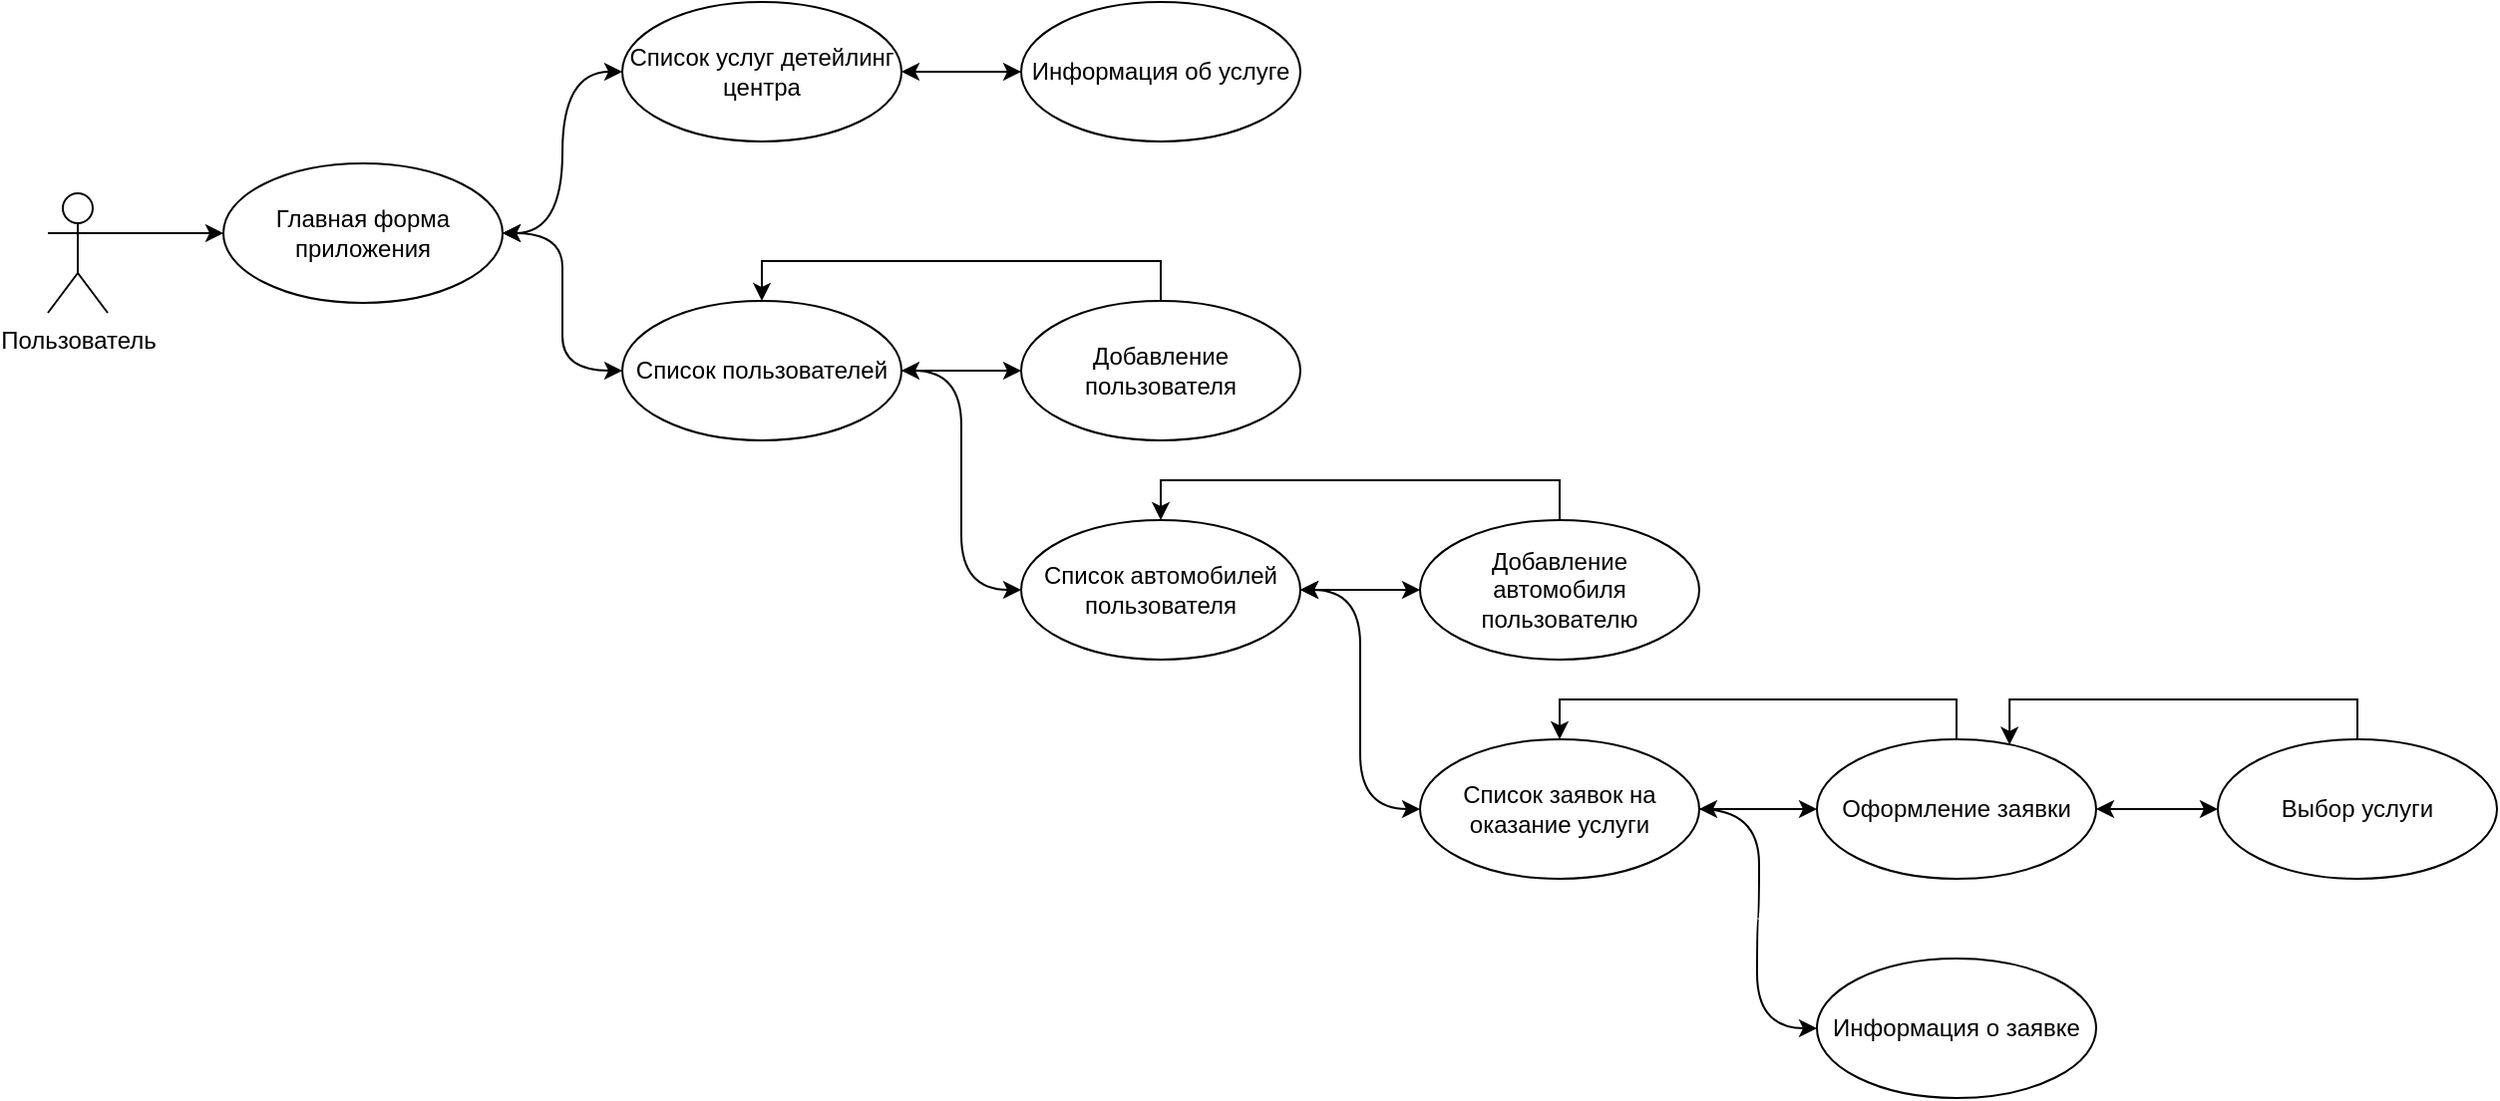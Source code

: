 <mxfile version="25.0.1">
  <diagram name="Страница — 1" id="i8iB9iJnGBKzG6_9LXSC">
    <mxGraphModel dx="1858" dy="1150" grid="1" gridSize="10" guides="1" tooltips="1" connect="1" arrows="1" fold="1" page="1" pageScale="1" pageWidth="1169" pageHeight="826" math="0" shadow="0">
      <root>
        <mxCell id="0" />
        <mxCell id="1" parent="0" />
        <mxCell id="B0qu9K6X8MOppLqb8AyA-3" style="edgeStyle=orthogonalEdgeStyle;rounded=0;orthogonalLoop=1;jettySize=auto;html=1;exitX=1;exitY=0.333;exitDx=0;exitDy=0;exitPerimeter=0;entryX=0;entryY=0.5;entryDx=0;entryDy=0;" edge="1" parent="1" source="_ez2GbapAwy16mK7dTrn-1" target="_ez2GbapAwy16mK7dTrn-2">
          <mxGeometry relative="1" as="geometry" />
        </mxCell>
        <mxCell id="_ez2GbapAwy16mK7dTrn-1" value="Пользователь" style="shape=umlActor;verticalLabelPosition=bottom;verticalAlign=top;html=1;" parent="1" vertex="1">
          <mxGeometry x="142" y="346" width="30" height="60" as="geometry" />
        </mxCell>
        <mxCell id="B0qu9K6X8MOppLqb8AyA-7" style="edgeStyle=entityRelationEdgeStyle;rounded=0;orthogonalLoop=1;jettySize=auto;html=1;exitX=1;exitY=0.5;exitDx=0;exitDy=0;entryX=0;entryY=0.5;entryDx=0;entryDy=0;curved=1;startArrow=classic;startFill=1;" edge="1" parent="1" source="_ez2GbapAwy16mK7dTrn-2" target="B0qu9K6X8MOppLqb8AyA-6">
          <mxGeometry relative="1" as="geometry" />
        </mxCell>
        <mxCell id="_ez2GbapAwy16mK7dTrn-2" value="Главная форма приложения" style="ellipse;whiteSpace=wrap;html=1;" parent="1" vertex="1">
          <mxGeometry x="230" y="331" width="140" height="70" as="geometry" />
        </mxCell>
        <mxCell id="B0qu9K6X8MOppLqb8AyA-8" style="edgeStyle=entityRelationEdgeStyle;rounded=0;orthogonalLoop=1;jettySize=auto;html=1;exitX=0;exitY=0.5;exitDx=0;exitDy=0;entryX=1;entryY=0.5;entryDx=0;entryDy=0;curved=1;startArrow=classic;startFill=1;" edge="1" parent="1" source="B0qu9K6X8MOppLqb8AyA-5" target="_ez2GbapAwy16mK7dTrn-2">
          <mxGeometry relative="1" as="geometry" />
        </mxCell>
        <mxCell id="B0qu9K6X8MOppLqb8AyA-10" style="edgeStyle=orthogonalEdgeStyle;rounded=0;orthogonalLoop=1;jettySize=auto;html=1;exitX=1;exitY=0.5;exitDx=0;exitDy=0;entryX=0;entryY=0.5;entryDx=0;entryDy=0;startArrow=classic;startFill=1;" edge="1" parent="1" source="B0qu9K6X8MOppLqb8AyA-5" target="B0qu9K6X8MOppLqb8AyA-9">
          <mxGeometry relative="1" as="geometry" />
        </mxCell>
        <mxCell id="B0qu9K6X8MOppLqb8AyA-5" value="Список услуг детейлинг центра" style="ellipse;whiteSpace=wrap;html=1;" vertex="1" parent="1">
          <mxGeometry x="430" y="250" width="140" height="70" as="geometry" />
        </mxCell>
        <mxCell id="B0qu9K6X8MOppLqb8AyA-13" style="edgeStyle=entityRelationEdgeStyle;rounded=0;orthogonalLoop=1;jettySize=auto;html=1;exitX=1;exitY=0.5;exitDx=0;exitDy=0;entryX=0;entryY=0.5;entryDx=0;entryDy=0;curved=1;startArrow=classic;startFill=1;" edge="1" parent="1" source="B0qu9K6X8MOppLqb8AyA-6" target="B0qu9K6X8MOppLqb8AyA-12">
          <mxGeometry relative="1" as="geometry" />
        </mxCell>
        <mxCell id="B0qu9K6X8MOppLqb8AyA-14" style="edgeStyle=orthogonalEdgeStyle;rounded=0;orthogonalLoop=1;jettySize=auto;html=1;exitX=1;exitY=0.5;exitDx=0;exitDy=0;entryX=0;entryY=0.5;entryDx=0;entryDy=0;" edge="1" parent="1" source="B0qu9K6X8MOppLqb8AyA-6" target="B0qu9K6X8MOppLqb8AyA-11">
          <mxGeometry relative="1" as="geometry" />
        </mxCell>
        <mxCell id="B0qu9K6X8MOppLqb8AyA-6" value="Список пользователей" style="ellipse;whiteSpace=wrap;html=1;" vertex="1" parent="1">
          <mxGeometry x="430" y="400" width="140" height="70" as="geometry" />
        </mxCell>
        <mxCell id="B0qu9K6X8MOppLqb8AyA-9" value="Информация об услуге" style="ellipse;whiteSpace=wrap;html=1;" vertex="1" parent="1">
          <mxGeometry x="630" y="250" width="140" height="70" as="geometry" />
        </mxCell>
        <mxCell id="B0qu9K6X8MOppLqb8AyA-17" style="edgeStyle=orthogonalEdgeStyle;rounded=0;orthogonalLoop=1;jettySize=auto;html=1;exitX=0.5;exitY=0;exitDx=0;exitDy=0;entryX=0.5;entryY=0;entryDx=0;entryDy=0;" edge="1" parent="1" source="B0qu9K6X8MOppLqb8AyA-11" target="B0qu9K6X8MOppLqb8AyA-6">
          <mxGeometry relative="1" as="geometry" />
        </mxCell>
        <mxCell id="B0qu9K6X8MOppLqb8AyA-11" value="Добавление пользователя" style="ellipse;whiteSpace=wrap;html=1;" vertex="1" parent="1">
          <mxGeometry x="630" y="400" width="140" height="70" as="geometry" />
        </mxCell>
        <mxCell id="B0qu9K6X8MOppLqb8AyA-16" style="edgeStyle=orthogonalEdgeStyle;rounded=0;orthogonalLoop=1;jettySize=auto;html=1;exitX=1;exitY=0.5;exitDx=0;exitDy=0;entryX=0;entryY=0.5;entryDx=0;entryDy=0;startArrow=classic;startFill=1;" edge="1" parent="1" source="B0qu9K6X8MOppLqb8AyA-12" target="B0qu9K6X8MOppLqb8AyA-15">
          <mxGeometry relative="1" as="geometry" />
        </mxCell>
        <mxCell id="B0qu9K6X8MOppLqb8AyA-20" style="edgeStyle=entityRelationEdgeStyle;rounded=0;orthogonalLoop=1;jettySize=auto;html=1;exitX=1;exitY=0.5;exitDx=0;exitDy=0;entryX=0;entryY=0.5;entryDx=0;entryDy=0;startArrow=classic;startFill=1;curved=1;" edge="1" parent="1" source="B0qu9K6X8MOppLqb8AyA-12" target="B0qu9K6X8MOppLqb8AyA-19">
          <mxGeometry relative="1" as="geometry" />
        </mxCell>
        <mxCell id="B0qu9K6X8MOppLqb8AyA-12" value="Список автомобилей пользователя" style="ellipse;whiteSpace=wrap;html=1;" vertex="1" parent="1">
          <mxGeometry x="630" y="510" width="140" height="70" as="geometry" />
        </mxCell>
        <mxCell id="B0qu9K6X8MOppLqb8AyA-18" style="edgeStyle=orthogonalEdgeStyle;rounded=0;orthogonalLoop=1;jettySize=auto;html=1;exitX=0.5;exitY=0;exitDx=0;exitDy=0;entryX=0.5;entryY=0;entryDx=0;entryDy=0;" edge="1" parent="1" source="B0qu9K6X8MOppLqb8AyA-15" target="B0qu9K6X8MOppLqb8AyA-12">
          <mxGeometry relative="1" as="geometry" />
        </mxCell>
        <mxCell id="B0qu9K6X8MOppLqb8AyA-15" value="Добавление автомобиля пользователю" style="ellipse;whiteSpace=wrap;html=1;" vertex="1" parent="1">
          <mxGeometry x="830" y="510" width="140" height="70" as="geometry" />
        </mxCell>
        <mxCell id="B0qu9K6X8MOppLqb8AyA-23" style="edgeStyle=orthogonalEdgeStyle;rounded=0;orthogonalLoop=1;jettySize=auto;html=1;exitX=1;exitY=0.5;exitDx=0;exitDy=0;entryX=0;entryY=0.5;entryDx=0;entryDy=0;startArrow=classic;startFill=1;" edge="1" parent="1" source="B0qu9K6X8MOppLqb8AyA-19" target="B0qu9K6X8MOppLqb8AyA-21">
          <mxGeometry relative="1" as="geometry" />
        </mxCell>
        <mxCell id="B0qu9K6X8MOppLqb8AyA-25" style="edgeStyle=entityRelationEdgeStyle;rounded=0;orthogonalLoop=1;jettySize=auto;html=1;exitX=1;exitY=0.5;exitDx=0;exitDy=0;entryX=0;entryY=0.5;entryDx=0;entryDy=0;curved=1;" edge="1" parent="1" source="B0qu9K6X8MOppLqb8AyA-19" target="B0qu9K6X8MOppLqb8AyA-24">
          <mxGeometry relative="1" as="geometry" />
        </mxCell>
        <mxCell id="B0qu9K6X8MOppLqb8AyA-19" value="Список заявок на оказание услуги" style="ellipse;whiteSpace=wrap;html=1;" vertex="1" parent="1">
          <mxGeometry x="830" y="620" width="140" height="70" as="geometry" />
        </mxCell>
        <mxCell id="B0qu9K6X8MOppLqb8AyA-22" style="edgeStyle=orthogonalEdgeStyle;rounded=0;orthogonalLoop=1;jettySize=auto;html=1;exitX=0.5;exitY=0;exitDx=0;exitDy=0;entryX=0.5;entryY=0;entryDx=0;entryDy=0;" edge="1" parent="1" source="B0qu9K6X8MOppLqb8AyA-21" target="B0qu9K6X8MOppLqb8AyA-19">
          <mxGeometry relative="1" as="geometry" />
        </mxCell>
        <mxCell id="B0qu9K6X8MOppLqb8AyA-27" style="edgeStyle=orthogonalEdgeStyle;rounded=0;orthogonalLoop=1;jettySize=auto;html=1;exitX=1;exitY=0.5;exitDx=0;exitDy=0;entryX=0;entryY=0.5;entryDx=0;entryDy=0;startArrow=classic;startFill=1;" edge="1" parent="1" source="B0qu9K6X8MOppLqb8AyA-21" target="B0qu9K6X8MOppLqb8AyA-26">
          <mxGeometry relative="1" as="geometry" />
        </mxCell>
        <mxCell id="B0qu9K6X8MOppLqb8AyA-21" value="Оформление заявки" style="ellipse;whiteSpace=wrap;html=1;points=[[0,0,0,0,0],[0,0.5,0,0,0],[0,1,0,0,0],[0.5,0,0,0,0],[0.5,1,0,0,0],[0.69,0.04,0,0,0],[1,0.5,0,0,0],[1,1,0,0,0]];" vertex="1" parent="1">
          <mxGeometry x="1029" y="620" width="140" height="70" as="geometry" />
        </mxCell>
        <mxCell id="B0qu9K6X8MOppLqb8AyA-24" value="Информация о заявке" style="ellipse;whiteSpace=wrap;html=1;" vertex="1" parent="1">
          <mxGeometry x="1029" y="730" width="140" height="70" as="geometry" />
        </mxCell>
        <mxCell id="B0qu9K6X8MOppLqb8AyA-26" value="Выбор услуги" style="ellipse;whiteSpace=wrap;html=1;" vertex="1" parent="1">
          <mxGeometry x="1230" y="620" width="140" height="70" as="geometry" />
        </mxCell>
        <mxCell id="B0qu9K6X8MOppLqb8AyA-29" style="edgeStyle=orthogonalEdgeStyle;rounded=0;orthogonalLoop=1;jettySize=auto;html=1;exitX=0.5;exitY=0;exitDx=0;exitDy=0;entryX=0.69;entryY=0.04;entryDx=0;entryDy=0;entryPerimeter=0;" edge="1" parent="1" source="B0qu9K6X8MOppLqb8AyA-26" target="B0qu9K6X8MOppLqb8AyA-21">
          <mxGeometry relative="1" as="geometry">
            <Array as="points">
              <mxPoint x="1300" y="600" />
              <mxPoint x="1126" y="600" />
            </Array>
          </mxGeometry>
        </mxCell>
      </root>
    </mxGraphModel>
  </diagram>
</mxfile>
